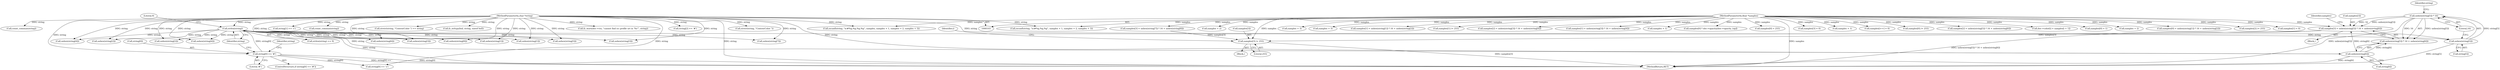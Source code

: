 digraph "0_ghostscript_60dabde18d7fe12b19da8b509bdfee9cc886aafc_0@array" {
"1000247" [label="(Call,samples[3] = unhex(string[5]) * 16 + unhex(string[6]))"];
"1000252" [label="(Call,unhex(string[5]) * 16)"];
"1000253" [label="(Call,unhex(string[5]))"];
"1000146" [label="(Call,strlen(string))"];
"1000138" [label="(Call,string[0] == '#')"];
"1000106" [label="(MethodParameterIn,char *string)"];
"1000258" [label="(Call,unhex(string[6]))"];
"1000108" [label="(MethodParameterIn,float *samples)"];
"1000277" [label="(Call,samples[3] /= 255)"];
"1000334" [label="(Call,samples + 3)"];
"1000530" [label="(MethodReturn,RET)"];
"1000142" [label="(Literal,'#')"];
"1000253" [label="(Call,unhex(string[5]))"];
"1000291" [label="(Call,string[1] == 'c')"];
"1000217" [label="(Call,samples[1] = unhex(string[1]) * 16 + unhex(string[2]))"];
"1000267" [label="(Call,samples[1] /= 255)"];
"1000264" [label="(Identifier,samples)"];
"1000211" [label="(Block,)"];
"1000139" [label="(Call,string[0])"];
"1000161" [label="(Call,unhex(string[2]))"];
"1000251" [label="(Call,unhex(string[5]) * 16 + unhex(string[6]))"];
"1000321" [label="(Call,count_commas(string))"];
"1000232" [label="(Call,samples[2] = unhex(string[3]) * 16 + unhex(string[4]))"];
"1000254" [label="(Call,string[5])"];
"1000243" [label="(Call,unhex(string[4]))"];
"1000165" [label="(Call,samples[1] = unhex(string[3]) * 16 + unhex(string[4]))"];
"1000310" [label="(Call,samples + 1)"];
"1000495" [label="(Identifier,i)"];
"1000519" [label="(Call,samples[0] * doc->opacity[doc->opacity_top])"];
"1000339" [label="(Call,strstr(string, \"ContextColor \") == string)"];
"1000307" [label="(Call,sscanf(string, \"sc#%g,%g,%g\", samples + 1, samples + 2, samples + 3))"];
"1000106" [label="(MethodParameterIn,char *string)"];
"1000212" [label="(Call,samples[0] = 255)"];
"1000345" [label="(Call,fz_strlcpy(buf, string, sizeof buf))"];
"1000258" [label="(Call,unhex(string[6]))"];
"1000132" [label="(Call,samples[3] = 0)"];
"1000328" [label="(Call,samples + 1)"];
"1000418" [label="(Call,samples[i++] = 0)"];
"1000156" [label="(Call,unhex(string[1]))"];
"1000201" [label="(Call,unhex(string[7]))"];
"1000262" [label="(Call,samples[0] /= 255)"];
"1000324" [label="(Call,sscanf(string, \"sc#%g,%g,%g,%g\", samples, samples + 1, samples + 2, samples + 3))"];
"1000364" [label="(Call,fz_warn(doc->ctx, \"cannot find icc profile uri in '%s'\", string))"];
"1000180" [label="(Call,samples[2] = unhex(string[5]) * 16 + unhex(string[6]))"];
"1000504" [label="(Call,doc->color[i] = samples[i + 1])"];
"1000108" [label="(MethodParameterIn,float *samples)"];
"1000171" [label="(Call,unhex(string[3]))"];
"1000122" [label="(Call,samples[0] = 1)"];
"1000143" [label="(Block,)"];
"1000296" [label="(Call,string[2] == '#')"];
"1000281" [label="(Literal,255)"];
"1000247" [label="(Call,samples[3] = unhex(string[5]) * 16 + unhex(string[6]))"];
"1000206" [label="(Call,unhex(string[8]))"];
"1000313" [label="(Call,samples + 2)"];
"1000260" [label="(Identifier,string)"];
"1000147" [label="(Identifier,string)"];
"1000186" [label="(Call,unhex(string[5]))"];
"1000176" [label="(Call,unhex(string[4]))"];
"1000150" [label="(Call,samples[0] = unhex(string[1]) * 16 + unhex(string[2]))"];
"1000252" [label="(Call,unhex(string[5]) * 16)"];
"1000287" [label="(Identifier,string)"];
"1000248" [label="(Call,samples[3])"];
"1000340" [label="(Call,strstr(string, \"ContextColor \"))"];
"1000277" [label="(Call,samples[3] /= 255)"];
"1000228" [label="(Call,unhex(string[2]))"];
"1000191" [label="(Call,unhex(string[6]))"];
"1000304" [label="(Call,count_commas(string))"];
"1000272" [label="(Call,samples[2] /= 255)"];
"1000223" [label="(Call,unhex(string[1]))"];
"1000259" [label="(Call,string[6])"];
"1000138" [label="(Call,string[0] == '#')"];
"1000285" [label="(Call,string[0] == 's')"];
"1000238" [label="(Call,unhex(string[3]))"];
"1000127" [label="(Call,samples[1] = 0)"];
"1000331" [label="(Call,samples + 2)"];
"1000257" [label="(Literal,16)"];
"1000278" [label="(Call,samples[3])"];
"1000137" [label="(ControlStructure,if (string[0] == '#'))"];
"1000195" [label="(Call,samples[3] = unhex(string[7]) * 16 + unhex(string[8]))"];
"1000146" [label="(Call,strlen(string))"];
"1000148" [label="(Literal,9)"];
"1000316" [label="(Call,samples + 3)"];
"1000145" [label="(Call,strlen(string) == 9)"];
"1000247" -> "1000211"  [label="AST: "];
"1000247" -> "1000251"  [label="CFG: "];
"1000248" -> "1000247"  [label="AST: "];
"1000251" -> "1000247"  [label="AST: "];
"1000264" -> "1000247"  [label="CFG: "];
"1000247" -> "1000530"  [label="DDG: unhex(string[5]) * 16 + unhex(string[6])"];
"1000252" -> "1000247"  [label="DDG: unhex(string[5])"];
"1000252" -> "1000247"  [label="DDG: 16"];
"1000258" -> "1000247"  [label="DDG: string[6]"];
"1000108" -> "1000247"  [label="DDG: samples"];
"1000247" -> "1000277"  [label="DDG: samples[3]"];
"1000252" -> "1000251"  [label="AST: "];
"1000252" -> "1000257"  [label="CFG: "];
"1000253" -> "1000252"  [label="AST: "];
"1000257" -> "1000252"  [label="AST: "];
"1000260" -> "1000252"  [label="CFG: "];
"1000252" -> "1000530"  [label="DDG: unhex(string[5])"];
"1000252" -> "1000251"  [label="DDG: unhex(string[5])"];
"1000252" -> "1000251"  [label="DDG: 16"];
"1000253" -> "1000252"  [label="DDG: string[5]"];
"1000253" -> "1000254"  [label="CFG: "];
"1000254" -> "1000253"  [label="AST: "];
"1000257" -> "1000253"  [label="CFG: "];
"1000253" -> "1000530"  [label="DDG: string[5]"];
"1000146" -> "1000253"  [label="DDG: string"];
"1000106" -> "1000253"  [label="DDG: string"];
"1000146" -> "1000145"  [label="AST: "];
"1000146" -> "1000147"  [label="CFG: "];
"1000147" -> "1000146"  [label="AST: "];
"1000148" -> "1000146"  [label="CFG: "];
"1000146" -> "1000530"  [label="DDG: string"];
"1000146" -> "1000145"  [label="DDG: string"];
"1000138" -> "1000146"  [label="DDG: string[0]"];
"1000106" -> "1000146"  [label="DDG: string"];
"1000146" -> "1000156"  [label="DDG: string"];
"1000146" -> "1000161"  [label="DDG: string"];
"1000146" -> "1000171"  [label="DDG: string"];
"1000146" -> "1000176"  [label="DDG: string"];
"1000146" -> "1000186"  [label="DDG: string"];
"1000146" -> "1000191"  [label="DDG: string"];
"1000146" -> "1000201"  [label="DDG: string"];
"1000146" -> "1000206"  [label="DDG: string"];
"1000146" -> "1000223"  [label="DDG: string"];
"1000146" -> "1000228"  [label="DDG: string"];
"1000146" -> "1000238"  [label="DDG: string"];
"1000146" -> "1000243"  [label="DDG: string"];
"1000146" -> "1000258"  [label="DDG: string"];
"1000138" -> "1000137"  [label="AST: "];
"1000138" -> "1000142"  [label="CFG: "];
"1000139" -> "1000138"  [label="AST: "];
"1000142" -> "1000138"  [label="AST: "];
"1000147" -> "1000138"  [label="CFG: "];
"1000287" -> "1000138"  [label="CFG: "];
"1000138" -> "1000530"  [label="DDG: string[0]"];
"1000138" -> "1000530"  [label="DDG: string[0] == '"];
"1000106" -> "1000138"  [label="DDG: string"];
"1000138" -> "1000285"  [label="DDG: string[0]"];
"1000106" -> "1000103"  [label="AST: "];
"1000106" -> "1000530"  [label="DDG: string"];
"1000106" -> "1000156"  [label="DDG: string"];
"1000106" -> "1000161"  [label="DDG: string"];
"1000106" -> "1000171"  [label="DDG: string"];
"1000106" -> "1000176"  [label="DDG: string"];
"1000106" -> "1000186"  [label="DDG: string"];
"1000106" -> "1000191"  [label="DDG: string"];
"1000106" -> "1000201"  [label="DDG: string"];
"1000106" -> "1000206"  [label="DDG: string"];
"1000106" -> "1000223"  [label="DDG: string"];
"1000106" -> "1000228"  [label="DDG: string"];
"1000106" -> "1000238"  [label="DDG: string"];
"1000106" -> "1000243"  [label="DDG: string"];
"1000106" -> "1000258"  [label="DDG: string"];
"1000106" -> "1000285"  [label="DDG: string"];
"1000106" -> "1000291"  [label="DDG: string"];
"1000106" -> "1000296"  [label="DDG: string"];
"1000106" -> "1000304"  [label="DDG: string"];
"1000106" -> "1000307"  [label="DDG: string"];
"1000106" -> "1000321"  [label="DDG: string"];
"1000106" -> "1000324"  [label="DDG: string"];
"1000106" -> "1000340"  [label="DDG: string"];
"1000106" -> "1000339"  [label="DDG: string"];
"1000106" -> "1000345"  [label="DDG: string"];
"1000106" -> "1000364"  [label="DDG: string"];
"1000258" -> "1000251"  [label="AST: "];
"1000258" -> "1000259"  [label="CFG: "];
"1000259" -> "1000258"  [label="AST: "];
"1000251" -> "1000258"  [label="CFG: "];
"1000258" -> "1000530"  [label="DDG: string[6]"];
"1000258" -> "1000251"  [label="DDG: string[6]"];
"1000108" -> "1000103"  [label="AST: "];
"1000108" -> "1000530"  [label="DDG: samples"];
"1000108" -> "1000122"  [label="DDG: samples"];
"1000108" -> "1000127"  [label="DDG: samples"];
"1000108" -> "1000132"  [label="DDG: samples"];
"1000108" -> "1000150"  [label="DDG: samples"];
"1000108" -> "1000165"  [label="DDG: samples"];
"1000108" -> "1000180"  [label="DDG: samples"];
"1000108" -> "1000195"  [label="DDG: samples"];
"1000108" -> "1000212"  [label="DDG: samples"];
"1000108" -> "1000217"  [label="DDG: samples"];
"1000108" -> "1000232"  [label="DDG: samples"];
"1000108" -> "1000262"  [label="DDG: samples"];
"1000108" -> "1000267"  [label="DDG: samples"];
"1000108" -> "1000272"  [label="DDG: samples"];
"1000108" -> "1000277"  [label="DDG: samples"];
"1000108" -> "1000307"  [label="DDG: samples"];
"1000108" -> "1000310"  [label="DDG: samples"];
"1000108" -> "1000313"  [label="DDG: samples"];
"1000108" -> "1000316"  [label="DDG: samples"];
"1000108" -> "1000324"  [label="DDG: samples"];
"1000108" -> "1000328"  [label="DDG: samples"];
"1000108" -> "1000331"  [label="DDG: samples"];
"1000108" -> "1000334"  [label="DDG: samples"];
"1000108" -> "1000418"  [label="DDG: samples"];
"1000108" -> "1000504"  [label="DDG: samples"];
"1000108" -> "1000519"  [label="DDG: samples"];
"1000277" -> "1000143"  [label="AST: "];
"1000277" -> "1000281"  [label="CFG: "];
"1000278" -> "1000277"  [label="AST: "];
"1000281" -> "1000277"  [label="AST: "];
"1000495" -> "1000277"  [label="CFG: "];
"1000277" -> "1000530"  [label="DDG: samples[3]"];
"1000195" -> "1000277"  [label="DDG: samples[3]"];
}
